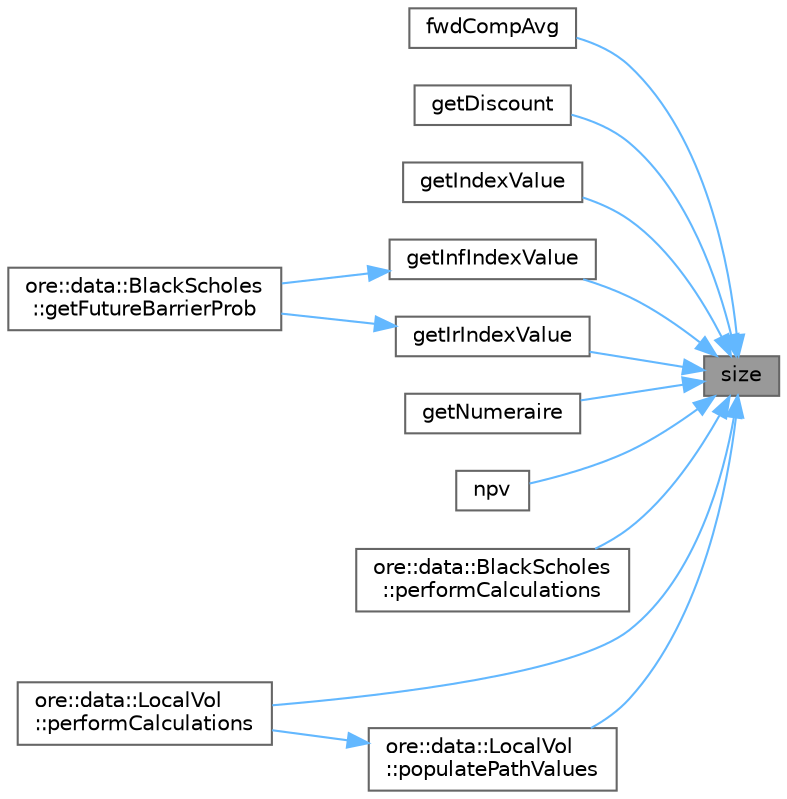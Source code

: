 digraph "size"
{
 // INTERACTIVE_SVG=YES
 // LATEX_PDF_SIZE
  bgcolor="transparent";
  edge [fontname=Helvetica,fontsize=10,labelfontname=Helvetica,labelfontsize=10];
  node [fontname=Helvetica,fontsize=10,shape=box,height=0.2,width=0.4];
  rankdir="RL";
  Node1 [label="size",height=0.2,width=0.4,color="gray40", fillcolor="grey60", style="filled", fontcolor="black",tooltip=" "];
  Node1 -> Node2 [dir="back",color="steelblue1",style="solid"];
  Node2 [label="fwdCompAvg",height=0.2,width=0.4,color="grey40", fillcolor="white", style="filled",URL="$classore_1_1data_1_1_black_scholes_base.html#aef2fa78219e2206833d4d8f63bf20a70",tooltip=" "];
  Node1 -> Node3 [dir="back",color="steelblue1",style="solid"];
  Node3 [label="getDiscount",height=0.2,width=0.4,color="grey40", fillcolor="white", style="filled",URL="$classore_1_1data_1_1_black_scholes_base.html#abb84774b08d6924094481e3ed5821a8d",tooltip=" "];
  Node1 -> Node4 [dir="back",color="steelblue1",style="solid"];
  Node4 [label="getIndexValue",height=0.2,width=0.4,color="grey40", fillcolor="white", style="filled",URL="$classore_1_1data_1_1_black_scholes_base.html#ac2531b45af9259f8b3af891fac9f5d03",tooltip=" "];
  Node1 -> Node5 [dir="back",color="steelblue1",style="solid"];
  Node5 [label="getInfIndexValue",height=0.2,width=0.4,color="grey40", fillcolor="white", style="filled",URL="$classore_1_1data_1_1_black_scholes_base.html#a0e7b4b054beda325e75ce61b56405d20",tooltip=" "];
  Node5 -> Node6 [dir="back",color="steelblue1",style="solid"];
  Node6 [label="ore::data::BlackScholes\l::getFutureBarrierProb",height=0.2,width=0.4,color="grey40", fillcolor="white", style="filled",URL="$classore_1_1data_1_1_black_scholes.html#a1750263c28cbb6063301d48df87c0541",tooltip=" "];
  Node1 -> Node7 [dir="back",color="steelblue1",style="solid"];
  Node7 [label="getIrIndexValue",height=0.2,width=0.4,color="grey40", fillcolor="white", style="filled",URL="$classore_1_1data_1_1_black_scholes_base.html#a31ea941e2c5742d1de925abc758a422e",tooltip=" "];
  Node7 -> Node6 [dir="back",color="steelblue1",style="solid"];
  Node1 -> Node8 [dir="back",color="steelblue1",style="solid"];
  Node8 [label="getNumeraire",height=0.2,width=0.4,color="grey40", fillcolor="white", style="filled",URL="$classore_1_1data_1_1_black_scholes_base.html#a698c2421ff0b896c0388b6d6477cd7b6",tooltip=" "];
  Node1 -> Node9 [dir="back",color="steelblue1",style="solid"];
  Node9 [label="npv",height=0.2,width=0.4,color="grey40", fillcolor="white", style="filled",URL="$classore_1_1data_1_1_black_scholes_base.html#a32a74f796461167901dcb7df1c74cbba",tooltip=" "];
  Node1 -> Node10 [dir="back",color="steelblue1",style="solid"];
  Node10 [label="ore::data::BlackScholes\l::performCalculations",height=0.2,width=0.4,color="grey40", fillcolor="white", style="filled",URL="$classore_1_1data_1_1_black_scholes.html#a1127cccc9668a02247dc139d27121708",tooltip=" "];
  Node1 -> Node11 [dir="back",color="steelblue1",style="solid"];
  Node11 [label="ore::data::LocalVol\l::performCalculations",height=0.2,width=0.4,color="grey40", fillcolor="white", style="filled",URL="$classore_1_1data_1_1_local_vol.html#a1127cccc9668a02247dc139d27121708",tooltip=" "];
  Node1 -> Node12 [dir="back",color="steelblue1",style="solid"];
  Node12 [label="ore::data::LocalVol\l::populatePathValues",height=0.2,width=0.4,color="grey40", fillcolor="white", style="filled",URL="$classore_1_1data_1_1_local_vol.html#a31dd4ae8e5e559c2f9f16aa33044748a",tooltip=" "];
  Node12 -> Node11 [dir="back",color="steelblue1",style="solid"];
}
